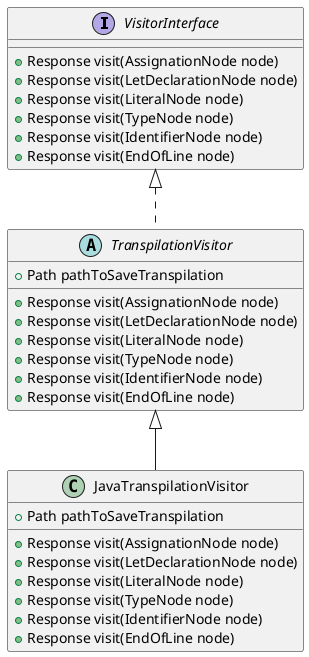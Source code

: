 @startuml
'https://plantuml.com/class-diagram

interface VisitorInterface{
    + Response visit(AssignationNode node)
    + Response visit(LetDeclarationNode node)
    + Response visit(LiteralNode node)
    + Response visit(TypeNode node)
    + Response visit(IdentifierNode node)
    + Response visit(EndOfLine node)
}
abstract class TranspilationVisitor implements VisitorInterface{
    + Path pathToSaveTranspilation
    + Response visit(AssignationNode node)
    + Response visit(LetDeclarationNode node)
    + Response visit(LiteralNode node)
    + Response visit(TypeNode node)
    + Response visit(IdentifierNode node)
    + Response visit(EndOfLine node)
}
class JavaTranspilationVisitor extends TranspilationVisitor{
    + Path pathToSaveTranspilation
    + Response visit(AssignationNode node)
    + Response visit(LetDeclarationNode node)
    + Response visit(LiteralNode node)
    + Response visit(TypeNode node)
    + Response visit(IdentifierNode node)
    + Response visit(EndOfLine node)
}
@enduml